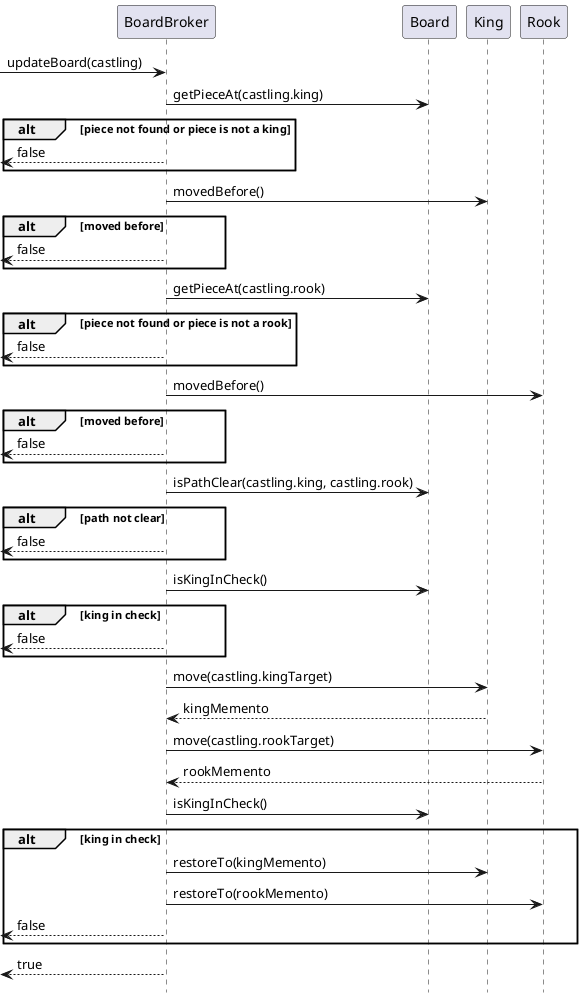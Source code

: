@startuml

[-> BoardBroker: updateBoard(castling)

BoardBroker -> Board: getPieceAt(castling.king)
alt piece not found or piece is not a king
	BoardBroker -->[: false
end

BoardBroker -> King: movedBefore()
alt moved before
	BoardBroker -->[: false
end

BoardBroker -> Board: getPieceAt(castling.rook)
alt piece not found or piece is not a rook
	BoardBroker -->[: false
end

BoardBroker -> Rook: movedBefore()
alt moved before
	BoardBroker -->[: false
end

BoardBroker -> Board: isPathClear(castling.king, castling.rook)
alt path not clear
	BoardBroker -->[: false
end

BoardBroker -> Board: isKingInCheck()
alt king in check
	BoardBroker -->[: false
end

BoardBroker -> King: move(castling.kingTarget)
King --> BoardBroker: kingMemento
BoardBroker -> Rook: move(castling.rookTarget)
Rook --> BoardBroker: rookMemento

BoardBroker -> Board: isKingInCheck()
alt king in check
	BoardBroker -> King: restoreTo(kingMemento)
	BoardBroker -> Rook: restoreTo(rookMemento)
	BoardBroker -->[: false
end

BoardBroker -->[: true

hide footbox
@enduml